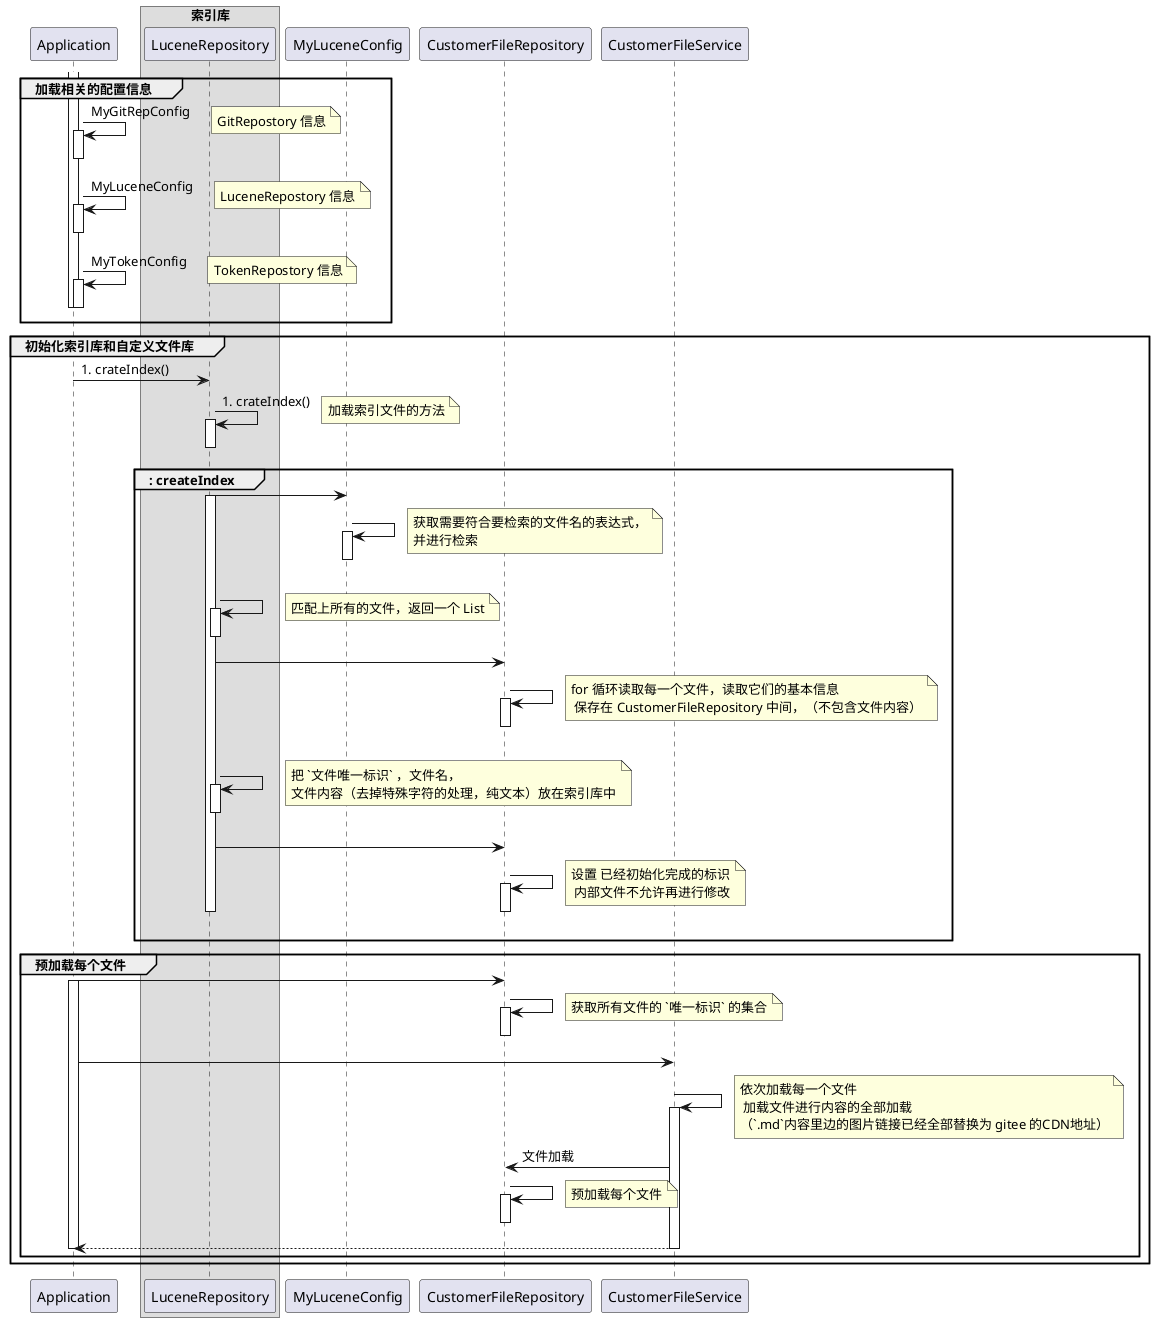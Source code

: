 @startuml

'!include my-owner.puml

group 加载相关的配置信息


activate Application
Application -> Application : MyGitRepConfig

activate Application
deactivate Application
note right:  GitRepostory 信息


Application -> Application : MyLuceneConfig
activate Application
deactivate Application
note right:  LuceneRepostory 信息
Application -> Application : MyTokenConfig
activate Application
deactivate Application
note right:  TokenRepostory 信息
deactivate Application
end

group 初始化索引库和自定义文件库
box 索引库
Participant LuceneRepository
end box
Application -> LuceneRepository:#crateIndex()


LuceneRepository -> LuceneRepository:#crateIndex()
note right: 加载索引文件的方法
activate LuceneRepository
deactivate LuceneRepository


group : createIndex
LuceneRepository -> MyLuceneConfig:
activate LuceneRepository
MyLuceneConfig -> MyLuceneConfig:
note right: 获取需要符合要检索的文件名的表达式，\n并进行检索

activate MyLuceneConfig
deactivate MyLuceneConfig


LuceneRepository -> LuceneRepository:
activate LuceneRepository
deactivate LuceneRepository
note right: 匹配上所有的文件，返回一个 List

LuceneRepository -> CustomerFileRepository:
CustomerFileRepository -> CustomerFileRepository:

activate CustomerFileRepository
deactivate CustomerFileRepository
note right : for 循环读取每一个文件，读取它们的基本信息\n 保存在 CustomerFileRepository 中间，（不包含文件内容）
LuceneRepository -> LuceneRepository:
activate LuceneRepository
deactivate LuceneRepository
note right: 把 `文件唯一标识` ，文件名，\n文件内容（去掉特殊字符的处理，纯文本）放在索引库中

LuceneRepository -> CustomerFileRepository:
CustomerFileRepository -> CustomerFileRepository:

activate CustomerFileRepository
deactivate CustomerFileRepository
note right: 设置 已经初始化完成的标识\n 内部文件不允许再进行修改
deactivate LuceneRepository
end

group 预加载每个文件

Application -> CustomerFileRepository:
activate Application
CustomerFileRepository -> CustomerFileRepository:
activate CustomerFileRepository
deactivate CustomerFileRepository
note right: 获取所有文件的 `唯一标识` 的集合

Application -> CustomerFileService:
CustomerFileService -> CustomerFileService:
activate CustomerFileService

note right: 依次加载每一个文件\n 加载文件进行内容的全部加载\n（`.md`内容里边的图片链接已经全部替换为 gitee 的CDN地址）

CustomerFileService -> CustomerFileRepository: 文件加载
CustomerFileRepository -> CustomerFileRepository:
note right: 预加载每个文件
activate CustomerFileRepository

deactivate CustomerFileRepository
CustomerFileService --> Application:
deactivate CustomerFileService
deactivate Application
end
end

@enduml